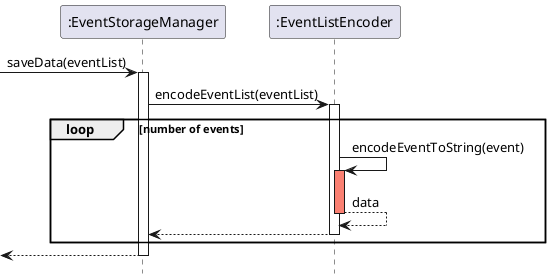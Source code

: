 @startuml
hide footbox

-> ":EventStorageManager" : saveData(eventList)
activate ":EventStorageManager"
":EventStorageManager" -> ":EventListEncoder" : encodeEventList(eventList)
activate ":EventListEncoder"

loop number of events
":EventListEncoder" -> ":EventListEncoder" : encodeEventToString(event)
activate ":EventListEncoder" #salmon
":EventListEncoder" --> ":EventListEncoder" : data
deactivate ":EventListEncoder"
":EventListEncoder" --> ":EventStorageManager"
deactivate ":EventListEncoder"
end loop
<-- ":EventStorageManager"
deactivate ":EventStorageManager"

@enduml